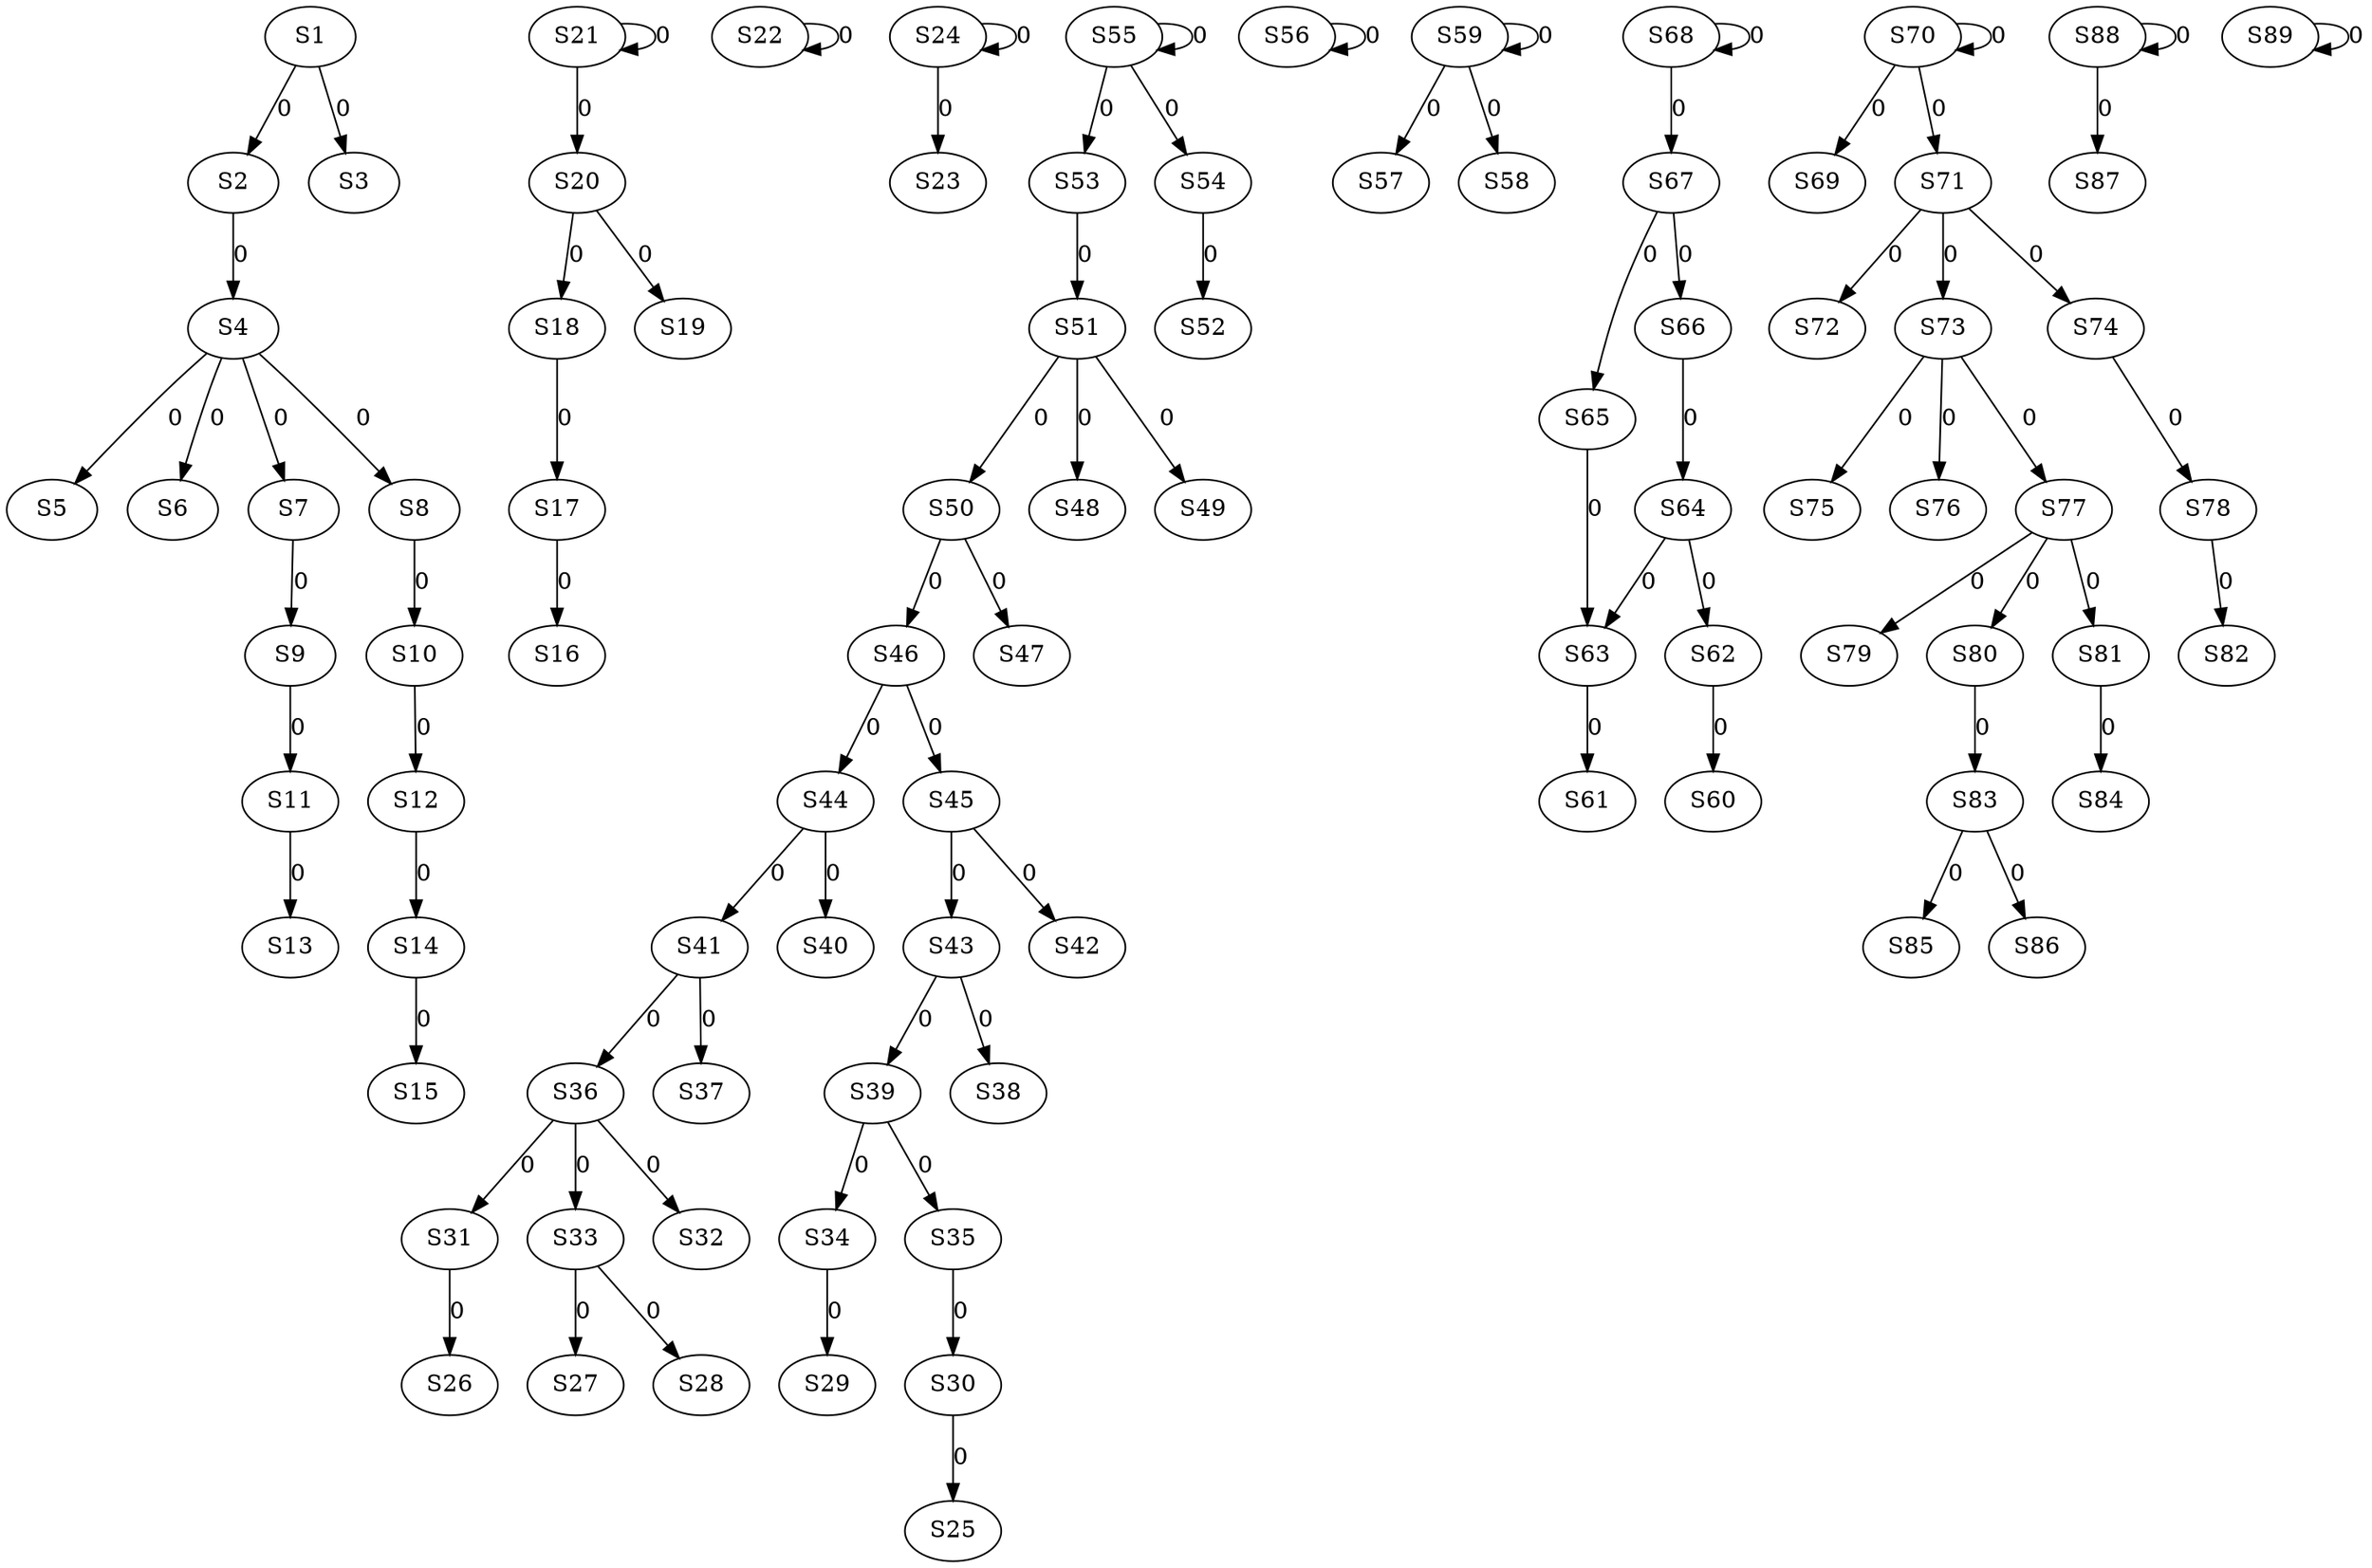 strict digraph {
	S1 -> S2 [ label = 0 ];
	S1 -> S3 [ label = 0 ];
	S2 -> S4 [ label = 0 ];
	S4 -> S5 [ label = 0 ];
	S4 -> S6 [ label = 0 ];
	S4 -> S7 [ label = 0 ];
	S4 -> S8 [ label = 0 ];
	S7 -> S9 [ label = 0 ];
	S8 -> S10 [ label = 0 ];
	S9 -> S11 [ label = 0 ];
	S10 -> S12 [ label = 0 ];
	S11 -> S13 [ label = 0 ];
	S12 -> S14 [ label = 0 ];
	S14 -> S15 [ label = 0 ];
	S17 -> S16 [ label = 0 ];
	S18 -> S17 [ label = 0 ];
	S20 -> S18 [ label = 0 ];
	S20 -> S19 [ label = 0 ];
	S21 -> S20 [ label = 0 ];
	S21 -> S21 [ label = 0 ];
	S22 -> S22 [ label = 0 ];
	S24 -> S23 [ label = 0 ];
	S24 -> S24 [ label = 0 ];
	S30 -> S25 [ label = 0 ];
	S31 -> S26 [ label = 0 ];
	S33 -> S27 [ label = 0 ];
	S33 -> S28 [ label = 0 ];
	S34 -> S29 [ label = 0 ];
	S35 -> S30 [ label = 0 ];
	S36 -> S31 [ label = 0 ];
	S36 -> S32 [ label = 0 ];
	S36 -> S33 [ label = 0 ];
	S39 -> S34 [ label = 0 ];
	S39 -> S35 [ label = 0 ];
	S41 -> S36 [ label = 0 ];
	S41 -> S37 [ label = 0 ];
	S43 -> S38 [ label = 0 ];
	S43 -> S39 [ label = 0 ];
	S44 -> S40 [ label = 0 ];
	S44 -> S41 [ label = 0 ];
	S45 -> S42 [ label = 0 ];
	S45 -> S43 [ label = 0 ];
	S46 -> S44 [ label = 0 ];
	S46 -> S45 [ label = 0 ];
	S50 -> S46 [ label = 0 ];
	S50 -> S47 [ label = 0 ];
	S51 -> S48 [ label = 0 ];
	S51 -> S49 [ label = 0 ];
	S51 -> S50 [ label = 0 ];
	S53 -> S51 [ label = 0 ];
	S54 -> S52 [ label = 0 ];
	S55 -> S53 [ label = 0 ];
	S55 -> S54 [ label = 0 ];
	S55 -> S55 [ label = 0 ];
	S56 -> S56 [ label = 0 ];
	S59 -> S57 [ label = 0 ];
	S59 -> S58 [ label = 0 ];
	S59 -> S59 [ label = 0 ];
	S62 -> S60 [ label = 0 ];
	S63 -> S61 [ label = 0 ];
	S64 -> S62 [ label = 0 ];
	S65 -> S63 [ label = 0 ];
	S66 -> S64 [ label = 0 ];
	S67 -> S65 [ label = 0 ];
	S67 -> S66 [ label = 0 ];
	S68 -> S67 [ label = 0 ];
	S68 -> S68 [ label = 0 ];
	S70 -> S69 [ label = 0 ];
	S70 -> S70 [ label = 0 ];
	S70 -> S71 [ label = 0 ];
	S71 -> S72 [ label = 0 ];
	S71 -> S73 [ label = 0 ];
	S71 -> S74 [ label = 0 ];
	S73 -> S75 [ label = 0 ];
	S73 -> S76 [ label = 0 ];
	S73 -> S77 [ label = 0 ];
	S74 -> S78 [ label = 0 ];
	S77 -> S79 [ label = 0 ];
	S77 -> S80 [ label = 0 ];
	S77 -> S81 [ label = 0 ];
	S78 -> S82 [ label = 0 ];
	S80 -> S83 [ label = 0 ];
	S81 -> S84 [ label = 0 ];
	S83 -> S85 [ label = 0 ];
	S83 -> S86 [ label = 0 ];
	S88 -> S87 [ label = 0 ];
	S88 -> S88 [ label = 0 ];
	S89 -> S89 [ label = 0 ];
	S64 -> S63 [ label = 0 ];
}